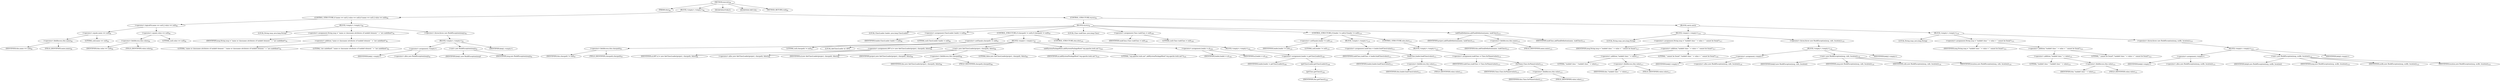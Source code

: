 digraph "execute" {  
"92" [label = <(METHOD,execute)<SUB>89</SUB>> ]
"16" [label = <(PARAM,this)<SUB>89</SUB>> ]
"93" [label = <(BLOCK,&lt;empty&gt;,&lt;empty&gt;)<SUB>89</SUB>> ]
"94" [label = <(CONTROL_STRUCTURE,if (name == null || value == null),if (name == null || value == null))<SUB>90</SUB>> ]
"95" [label = <(&lt;operator&gt;.logicalOr,name == null || value == null)<SUB>90</SUB>> ]
"96" [label = <(&lt;operator&gt;.equals,name == null)<SUB>90</SUB>> ]
"97" [label = <(&lt;operator&gt;.fieldAccess,this.name)<SUB>90</SUB>> ]
"98" [label = <(IDENTIFIER,this,name == null)<SUB>90</SUB>> ]
"99" [label = <(FIELD_IDENTIFIER,name,name)<SUB>90</SUB>> ]
"100" [label = <(LITERAL,null,name == null)<SUB>90</SUB>> ]
"101" [label = <(&lt;operator&gt;.equals,value == null)<SUB>90</SUB>> ]
"102" [label = <(&lt;operator&gt;.fieldAccess,this.value)<SUB>90</SUB>> ]
"103" [label = <(IDENTIFIER,this,value == null)<SUB>90</SUB>> ]
"104" [label = <(FIELD_IDENTIFIER,value,value)<SUB>90</SUB>> ]
"105" [label = <(LITERAL,null,value == null)<SUB>90</SUB>> ]
"106" [label = <(BLOCK,&lt;empty&gt;,&lt;empty&gt;)<SUB>90</SUB>> ]
"107" [label = <(LOCAL,String msg: java.lang.String)> ]
"108" [label = <(&lt;operator&gt;.assignment,String msg = &quot;name or classname attributes of taskdef element &quot; + &quot;are undefined&quot;)<SUB>91</SUB>> ]
"109" [label = <(IDENTIFIER,msg,String msg = &quot;name or classname attributes of taskdef element &quot; + &quot;are undefined&quot;)<SUB>91</SUB>> ]
"110" [label = <(&lt;operator&gt;.addition,&quot;name or classname attributes of taskdef element &quot; + &quot;are undefined&quot;)<SUB>91</SUB>> ]
"111" [label = <(LITERAL,&quot;name or classname attributes of taskdef element &quot;,&quot;name or classname attributes of taskdef element &quot; + &quot;are undefined&quot;)<SUB>91</SUB>> ]
"112" [label = <(LITERAL,&quot;are undefined&quot;,&quot;name or classname attributes of taskdef element &quot; + &quot;are undefined&quot;)<SUB>92</SUB>> ]
"113" [label = <(&lt;operator&gt;.throw,throw new BuildException(msg);)<SUB>93</SUB>> ]
"114" [label = <(BLOCK,&lt;empty&gt;,&lt;empty&gt;)<SUB>93</SUB>> ]
"115" [label = <(&lt;operator&gt;.assignment,&lt;empty&gt;)> ]
"116" [label = <(IDENTIFIER,$obj1,&lt;empty&gt;)> ]
"117" [label = <(&lt;operator&gt;.alloc,new BuildException(msg))<SUB>93</SUB>> ]
"118" [label = <(&lt;init&gt;,new BuildException(msg))<SUB>93</SUB>> ]
"119" [label = <(IDENTIFIER,$obj1,new BuildException(msg))> ]
"120" [label = <(IDENTIFIER,msg,new BuildException(msg))<SUB>93</SUB>> ]
"121" [label = <(IDENTIFIER,$obj1,&lt;empty&gt;)> ]
"122" [label = <(CONTROL_STRUCTURE,try,try)<SUB>95</SUB>> ]
"123" [label = <(BLOCK,try,try)<SUB>95</SUB>> ]
"124" [label = <(LOCAL,ClassLoader loader: java.lang.ClassLoader)> ]
"125" [label = <(&lt;operator&gt;.assignment,ClassLoader loader = null)<SUB>96</SUB>> ]
"126" [label = <(IDENTIFIER,loader,ClassLoader loader = null)<SUB>96</SUB>> ]
"127" [label = <(LITERAL,null,ClassLoader loader = null)<SUB>96</SUB>> ]
"128" [label = <(CONTROL_STRUCTURE,if (classpath != null),if (classpath != null))<SUB>97</SUB>> ]
"129" [label = <(&lt;operator&gt;.notEquals,classpath != null)<SUB>97</SUB>> ]
"130" [label = <(&lt;operator&gt;.fieldAccess,this.classpath)<SUB>97</SUB>> ]
"131" [label = <(IDENTIFIER,this,classpath != null)<SUB>97</SUB>> ]
"132" [label = <(FIELD_IDENTIFIER,classpath,classpath)<SUB>97</SUB>> ]
"133" [label = <(LITERAL,null,classpath != null)<SUB>97</SUB>> ]
"134" [label = <(BLOCK,&lt;empty&gt;,&lt;empty&gt;)<SUB>97</SUB>> ]
"14" [label = <(LOCAL,AntClassLoader al: ANY)> ]
"135" [label = <(&lt;operator&gt;.assignment,ANY al = new AntClassLoader(project, classpath, false))<SUB>98</SUB>> ]
"136" [label = <(IDENTIFIER,al,ANY al = new AntClassLoader(project, classpath, false))<SUB>98</SUB>> ]
"137" [label = <(&lt;operator&gt;.alloc,new AntClassLoader(project, classpath, false))<SUB>98</SUB>> ]
"138" [label = <(&lt;init&gt;,new AntClassLoader(project, classpath, false))<SUB>98</SUB>> ]
"13" [label = <(IDENTIFIER,al,new AntClassLoader(project, classpath, false))<SUB>98</SUB>> ]
"139" [label = <(IDENTIFIER,project,new AntClassLoader(project, classpath, false))<SUB>98</SUB>> ]
"140" [label = <(&lt;operator&gt;.fieldAccess,this.classpath)<SUB>98</SUB>> ]
"141" [label = <(IDENTIFIER,this,new AntClassLoader(project, classpath, false))<SUB>98</SUB>> ]
"142" [label = <(FIELD_IDENTIFIER,classpath,classpath)<SUB>98</SUB>> ]
"143" [label = <(LITERAL,false,new AntClassLoader(project, classpath, false))<SUB>99</SUB>> ]
"144" [label = <(addSystemPackageRoot,addSystemPackageRoot(&quot;org.apache.tools.ant&quot;))<SUB>103</SUB>> ]
"145" [label = <(IDENTIFIER,al,addSystemPackageRoot(&quot;org.apache.tools.ant&quot;))<SUB>103</SUB>> ]
"146" [label = <(LITERAL,&quot;org.apache.tools.ant&quot;,addSystemPackageRoot(&quot;org.apache.tools.ant&quot;))<SUB>103</SUB>> ]
"147" [label = <(&lt;operator&gt;.assignment,loader = al)<SUB>104</SUB>> ]
"148" [label = <(IDENTIFIER,loader,loader = al)<SUB>104</SUB>> ]
"149" [label = <(IDENTIFIER,al,loader = al)<SUB>104</SUB>> ]
"150" [label = <(CONTROL_STRUCTURE,else,else)<SUB>105</SUB>> ]
"151" [label = <(BLOCK,&lt;empty&gt;,&lt;empty&gt;)<SUB>105</SUB>> ]
"152" [label = <(&lt;operator&gt;.assignment,loader = getClassLoader())<SUB>106</SUB>> ]
"153" [label = <(IDENTIFIER,loader,loader = getClassLoader())<SUB>106</SUB>> ]
"154" [label = <(getClassLoader,getClassLoader())<SUB>106</SUB>> ]
"155" [label = <(getClass,getClass())<SUB>106</SUB>> ]
"15" [label = <(IDENTIFIER,this,getClass())<SUB>106</SUB>> ]
"156" [label = <(LOCAL,Class taskClass: java.lang.Class)> ]
"157" [label = <(&lt;operator&gt;.assignment,Class taskClass = null)<SUB>109</SUB>> ]
"158" [label = <(IDENTIFIER,taskClass,Class taskClass = null)<SUB>109</SUB>> ]
"159" [label = <(LITERAL,null,Class taskClass = null)<SUB>109</SUB>> ]
"160" [label = <(CONTROL_STRUCTURE,if (loader != null),if (loader != null))<SUB>110</SUB>> ]
"161" [label = <(&lt;operator&gt;.notEquals,loader != null)<SUB>110</SUB>> ]
"162" [label = <(IDENTIFIER,loader,loader != null)<SUB>110</SUB>> ]
"163" [label = <(LITERAL,null,loader != null)<SUB>110</SUB>> ]
"164" [label = <(BLOCK,&lt;empty&gt;,&lt;empty&gt;)<SUB>110</SUB>> ]
"165" [label = <(&lt;operator&gt;.assignment,taskClass = loader.loadClass(value))<SUB>111</SUB>> ]
"166" [label = <(IDENTIFIER,taskClass,taskClass = loader.loadClass(value))<SUB>111</SUB>> ]
"167" [label = <(loadClass,loader.loadClass(value))<SUB>111</SUB>> ]
"168" [label = <(IDENTIFIER,loader,loader.loadClass(value))<SUB>111</SUB>> ]
"169" [label = <(&lt;operator&gt;.fieldAccess,this.value)<SUB>111</SUB>> ]
"170" [label = <(IDENTIFIER,this,loader.loadClass(value))<SUB>111</SUB>> ]
"171" [label = <(FIELD_IDENTIFIER,value,value)<SUB>111</SUB>> ]
"172" [label = <(CONTROL_STRUCTURE,else,else)<SUB>112</SUB>> ]
"173" [label = <(BLOCK,&lt;empty&gt;,&lt;empty&gt;)<SUB>112</SUB>> ]
"174" [label = <(&lt;operator&gt;.assignment,taskClass = Class.forName(value))<SUB>113</SUB>> ]
"175" [label = <(IDENTIFIER,taskClass,taskClass = Class.forName(value))<SUB>113</SUB>> ]
"176" [label = <(forName,Class.forName(value))<SUB>113</SUB>> ]
"177" [label = <(IDENTIFIER,Class,Class.forName(value))<SUB>113</SUB>> ]
"178" [label = <(&lt;operator&gt;.fieldAccess,this.value)<SUB>113</SUB>> ]
"179" [label = <(IDENTIFIER,this,Class.forName(value))<SUB>113</SUB>> ]
"180" [label = <(FIELD_IDENTIFIER,value,value)<SUB>113</SUB>> ]
"181" [label = <(addTaskDefinition,addTaskDefinition(name, taskClass))<SUB>115</SUB>> ]
"182" [label = <(IDENTIFIER,project,addTaskDefinition(name, taskClass))<SUB>115</SUB>> ]
"183" [label = <(&lt;operator&gt;.fieldAccess,this.name)<SUB>115</SUB>> ]
"184" [label = <(IDENTIFIER,this,addTaskDefinition(name, taskClass))<SUB>115</SUB>> ]
"185" [label = <(FIELD_IDENTIFIER,name,name)<SUB>115</SUB>> ]
"186" [label = <(IDENTIFIER,taskClass,addTaskDefinition(name, taskClass))<SUB>115</SUB>> ]
"187" [label = <(BLOCK,catch,catch)> ]
"188" [label = <(BLOCK,&lt;empty&gt;,&lt;empty&gt;)<SUB>116</SUB>> ]
"189" [label = <(LOCAL,String msg: java.lang.String)> ]
"190" [label = <(&lt;operator&gt;.assignment,String msg = &quot;taskdef class &quot; + value + &quot; cannot be found&quot;)<SUB>117</SUB>> ]
"191" [label = <(IDENTIFIER,msg,String msg = &quot;taskdef class &quot; + value + &quot; cannot be found&quot;)<SUB>117</SUB>> ]
"192" [label = <(&lt;operator&gt;.addition,&quot;taskdef class &quot; + value + &quot; cannot be found&quot;)<SUB>117</SUB>> ]
"193" [label = <(&lt;operator&gt;.addition,&quot;taskdef class &quot; + value)<SUB>117</SUB>> ]
"194" [label = <(LITERAL,&quot;taskdef class &quot;,&quot;taskdef class &quot; + value)<SUB>117</SUB>> ]
"195" [label = <(&lt;operator&gt;.fieldAccess,this.value)<SUB>117</SUB>> ]
"196" [label = <(IDENTIFIER,this,&quot;taskdef class &quot; + value)<SUB>117</SUB>> ]
"197" [label = <(FIELD_IDENTIFIER,value,value)<SUB>117</SUB>> ]
"198" [label = <(LITERAL,&quot; cannot be found&quot;,&quot;taskdef class &quot; + value + &quot; cannot be found&quot;)<SUB>118</SUB>> ]
"199" [label = <(&lt;operator&gt;.throw,throw new BuildException(msg, cnfe, location);)<SUB>119</SUB>> ]
"200" [label = <(BLOCK,&lt;empty&gt;,&lt;empty&gt;)<SUB>119</SUB>> ]
"201" [label = <(&lt;operator&gt;.assignment,&lt;empty&gt;)> ]
"202" [label = <(IDENTIFIER,$obj3,&lt;empty&gt;)> ]
"203" [label = <(&lt;operator&gt;.alloc,new BuildException(msg, cnfe, location))<SUB>119</SUB>> ]
"204" [label = <(&lt;init&gt;,new BuildException(msg, cnfe, location))<SUB>119</SUB>> ]
"205" [label = <(IDENTIFIER,$obj3,new BuildException(msg, cnfe, location))> ]
"206" [label = <(IDENTIFIER,msg,new BuildException(msg, cnfe, location))<SUB>119</SUB>> ]
"207" [label = <(IDENTIFIER,cnfe,new BuildException(msg, cnfe, location))<SUB>119</SUB>> ]
"208" [label = <(IDENTIFIER,location,new BuildException(msg, cnfe, location))<SUB>119</SUB>> ]
"209" [label = <(IDENTIFIER,$obj3,&lt;empty&gt;)> ]
"210" [label = <(BLOCK,&lt;empty&gt;,&lt;empty&gt;)<SUB>120</SUB>> ]
"211" [label = <(LOCAL,String msg: java.lang.String)> ]
"212" [label = <(&lt;operator&gt;.assignment,String msg = &quot;taskdef class &quot; + value + &quot; cannot be found&quot;)<SUB>121</SUB>> ]
"213" [label = <(IDENTIFIER,msg,String msg = &quot;taskdef class &quot; + value + &quot; cannot be found&quot;)<SUB>121</SUB>> ]
"214" [label = <(&lt;operator&gt;.addition,&quot;taskdef class &quot; + value + &quot; cannot be found&quot;)<SUB>121</SUB>> ]
"215" [label = <(&lt;operator&gt;.addition,&quot;taskdef class &quot; + value)<SUB>121</SUB>> ]
"216" [label = <(LITERAL,&quot;taskdef class &quot;,&quot;taskdef class &quot; + value)<SUB>121</SUB>> ]
"217" [label = <(&lt;operator&gt;.fieldAccess,this.value)<SUB>121</SUB>> ]
"218" [label = <(IDENTIFIER,this,&quot;taskdef class &quot; + value)<SUB>121</SUB>> ]
"219" [label = <(FIELD_IDENTIFIER,value,value)<SUB>121</SUB>> ]
"220" [label = <(LITERAL,&quot; cannot be found&quot;,&quot;taskdef class &quot; + value + &quot; cannot be found&quot;)<SUB>122</SUB>> ]
"221" [label = <(&lt;operator&gt;.throw,throw new BuildException(msg, ncdfe, location);)<SUB>123</SUB>> ]
"222" [label = <(BLOCK,&lt;empty&gt;,&lt;empty&gt;)<SUB>123</SUB>> ]
"223" [label = <(&lt;operator&gt;.assignment,&lt;empty&gt;)> ]
"224" [label = <(IDENTIFIER,$obj4,&lt;empty&gt;)> ]
"225" [label = <(&lt;operator&gt;.alloc,new BuildException(msg, ncdfe, location))<SUB>123</SUB>> ]
"226" [label = <(&lt;init&gt;,new BuildException(msg, ncdfe, location))<SUB>123</SUB>> ]
"227" [label = <(IDENTIFIER,$obj4,new BuildException(msg, ncdfe, location))> ]
"228" [label = <(IDENTIFIER,msg,new BuildException(msg, ncdfe, location))<SUB>123</SUB>> ]
"229" [label = <(IDENTIFIER,ncdfe,new BuildException(msg, ncdfe, location))<SUB>123</SUB>> ]
"230" [label = <(IDENTIFIER,location,new BuildException(msg, ncdfe, location))<SUB>123</SUB>> ]
"231" [label = <(IDENTIFIER,$obj4,&lt;empty&gt;)> ]
"232" [label = <(MODIFIER,PUBLIC)> ]
"233" [label = <(MODIFIER,VIRTUAL)> ]
"234" [label = <(METHOD_RETURN,void)<SUB>89</SUB>> ]
  "92" -> "16" 
  "92" -> "93" 
  "92" -> "232" 
  "92" -> "233" 
  "92" -> "234" 
  "93" -> "94" 
  "93" -> "122" 
  "94" -> "95" 
  "94" -> "106" 
  "95" -> "96" 
  "95" -> "101" 
  "96" -> "97" 
  "96" -> "100" 
  "97" -> "98" 
  "97" -> "99" 
  "101" -> "102" 
  "101" -> "105" 
  "102" -> "103" 
  "102" -> "104" 
  "106" -> "107" 
  "106" -> "108" 
  "106" -> "113" 
  "108" -> "109" 
  "108" -> "110" 
  "110" -> "111" 
  "110" -> "112" 
  "113" -> "114" 
  "114" -> "115" 
  "114" -> "118" 
  "114" -> "121" 
  "115" -> "116" 
  "115" -> "117" 
  "118" -> "119" 
  "118" -> "120" 
  "122" -> "123" 
  "122" -> "187" 
  "123" -> "124" 
  "123" -> "125" 
  "123" -> "128" 
  "123" -> "156" 
  "123" -> "157" 
  "123" -> "160" 
  "123" -> "181" 
  "125" -> "126" 
  "125" -> "127" 
  "128" -> "129" 
  "128" -> "134" 
  "128" -> "150" 
  "129" -> "130" 
  "129" -> "133" 
  "130" -> "131" 
  "130" -> "132" 
  "134" -> "14" 
  "134" -> "135" 
  "134" -> "138" 
  "134" -> "144" 
  "134" -> "147" 
  "135" -> "136" 
  "135" -> "137" 
  "138" -> "13" 
  "138" -> "139" 
  "138" -> "140" 
  "138" -> "143" 
  "140" -> "141" 
  "140" -> "142" 
  "144" -> "145" 
  "144" -> "146" 
  "147" -> "148" 
  "147" -> "149" 
  "150" -> "151" 
  "151" -> "152" 
  "152" -> "153" 
  "152" -> "154" 
  "154" -> "155" 
  "155" -> "15" 
  "157" -> "158" 
  "157" -> "159" 
  "160" -> "161" 
  "160" -> "164" 
  "160" -> "172" 
  "161" -> "162" 
  "161" -> "163" 
  "164" -> "165" 
  "165" -> "166" 
  "165" -> "167" 
  "167" -> "168" 
  "167" -> "169" 
  "169" -> "170" 
  "169" -> "171" 
  "172" -> "173" 
  "173" -> "174" 
  "174" -> "175" 
  "174" -> "176" 
  "176" -> "177" 
  "176" -> "178" 
  "178" -> "179" 
  "178" -> "180" 
  "181" -> "182" 
  "181" -> "183" 
  "181" -> "186" 
  "183" -> "184" 
  "183" -> "185" 
  "187" -> "188" 
  "187" -> "210" 
  "188" -> "189" 
  "188" -> "190" 
  "188" -> "199" 
  "190" -> "191" 
  "190" -> "192" 
  "192" -> "193" 
  "192" -> "198" 
  "193" -> "194" 
  "193" -> "195" 
  "195" -> "196" 
  "195" -> "197" 
  "199" -> "200" 
  "200" -> "201" 
  "200" -> "204" 
  "200" -> "209" 
  "201" -> "202" 
  "201" -> "203" 
  "204" -> "205" 
  "204" -> "206" 
  "204" -> "207" 
  "204" -> "208" 
  "210" -> "211" 
  "210" -> "212" 
  "210" -> "221" 
  "212" -> "213" 
  "212" -> "214" 
  "214" -> "215" 
  "214" -> "220" 
  "215" -> "216" 
  "215" -> "217" 
  "217" -> "218" 
  "217" -> "219" 
  "221" -> "222" 
  "222" -> "223" 
  "222" -> "226" 
  "222" -> "231" 
  "223" -> "224" 
  "223" -> "225" 
  "226" -> "227" 
  "226" -> "228" 
  "226" -> "229" 
  "226" -> "230" 
}
